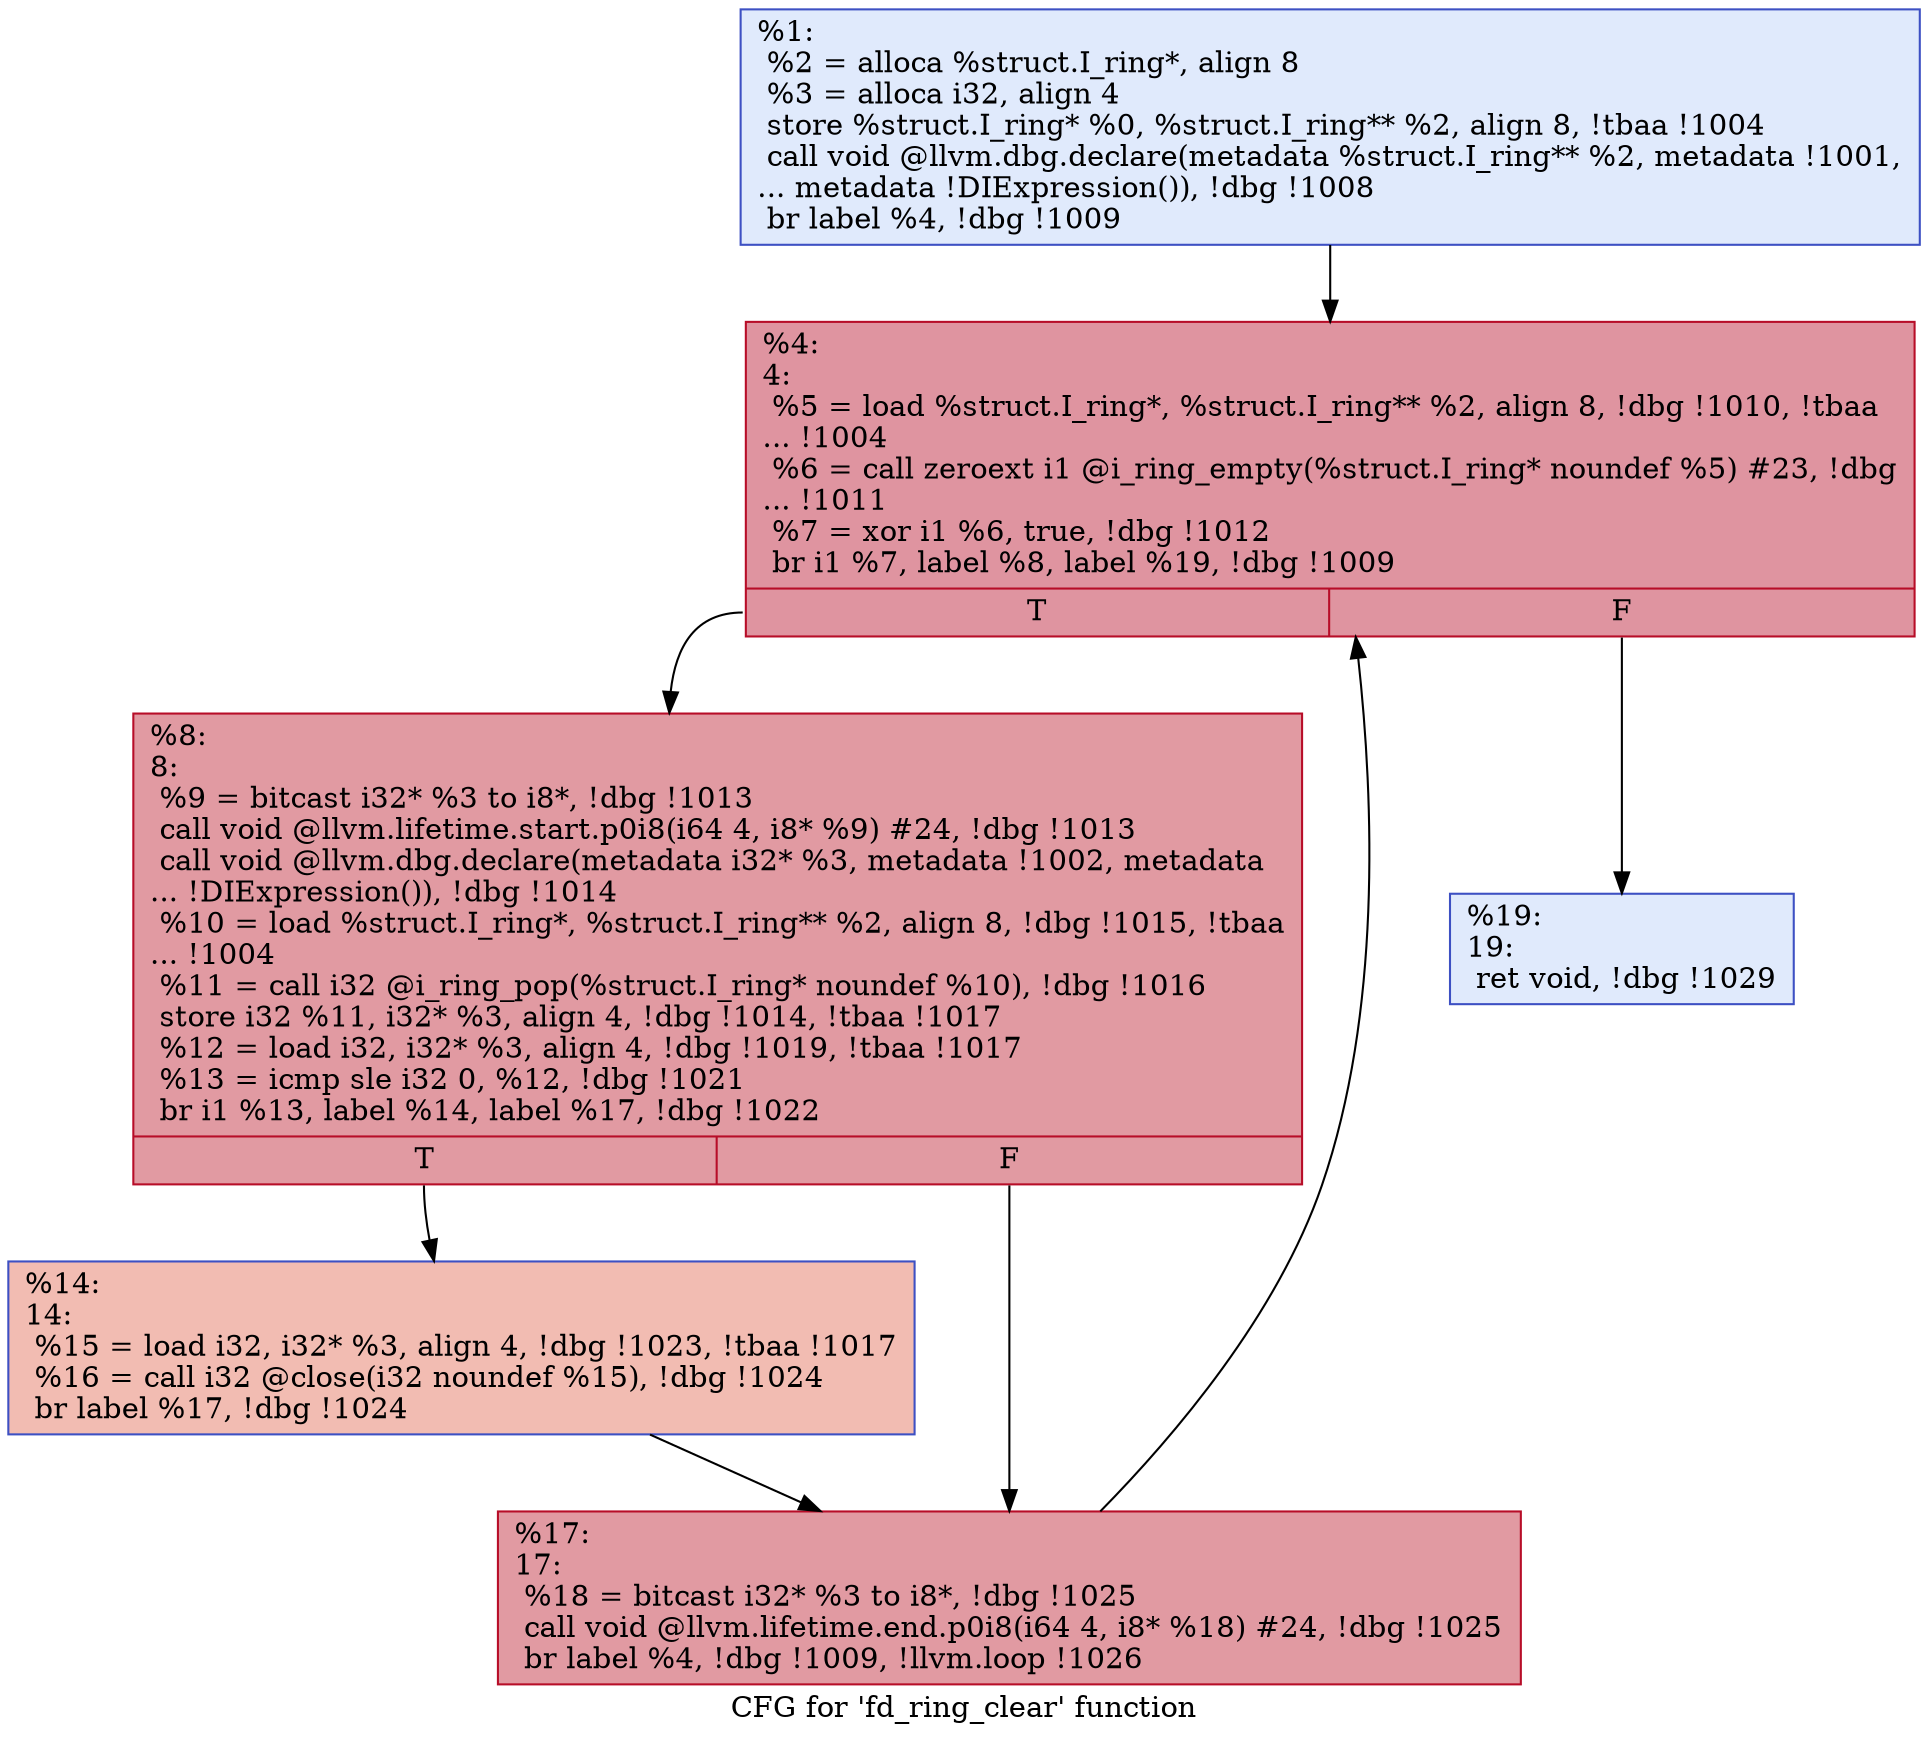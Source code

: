 digraph "CFG for 'fd_ring_clear' function" {
	label="CFG for 'fd_ring_clear' function";

	Node0x2132710 [shape=record,color="#3d50c3ff", style=filled, fillcolor="#b9d0f970",label="{%1:\l  %2 = alloca %struct.I_ring*, align 8\l  %3 = alloca i32, align 4\l  store %struct.I_ring* %0, %struct.I_ring** %2, align 8, !tbaa !1004\l  call void @llvm.dbg.declare(metadata %struct.I_ring** %2, metadata !1001,\l... metadata !DIExpression()), !dbg !1008\l  br label %4, !dbg !1009\l}"];
	Node0x2132710 -> Node0x21327a0;
	Node0x21327a0 [shape=record,color="#b70d28ff", style=filled, fillcolor="#b70d2870",label="{%4:\l4:                                                \l  %5 = load %struct.I_ring*, %struct.I_ring** %2, align 8, !dbg !1010, !tbaa\l... !1004\l  %6 = call zeroext i1 @i_ring_empty(%struct.I_ring* noundef %5) #23, !dbg\l... !1011\l  %7 = xor i1 %6, true, !dbg !1012\l  br i1 %7, label %8, label %19, !dbg !1009\l|{<s0>T|<s1>F}}"];
	Node0x21327a0:s0 -> Node0x21327f0;
	Node0x21327a0:s1 -> Node0x21328e0;
	Node0x21327f0 [shape=record,color="#b70d28ff", style=filled, fillcolor="#bb1b2c70",label="{%8:\l8:                                                \l  %9 = bitcast i32* %3 to i8*, !dbg !1013\l  call void @llvm.lifetime.start.p0i8(i64 4, i8* %9) #24, !dbg !1013\l  call void @llvm.dbg.declare(metadata i32* %3, metadata !1002, metadata\l... !DIExpression()), !dbg !1014\l  %10 = load %struct.I_ring*, %struct.I_ring** %2, align 8, !dbg !1015, !tbaa\l... !1004\l  %11 = call i32 @i_ring_pop(%struct.I_ring* noundef %10), !dbg !1016\l  store i32 %11, i32* %3, align 4, !dbg !1014, !tbaa !1017\l  %12 = load i32, i32* %3, align 4, !dbg !1019, !tbaa !1017\l  %13 = icmp sle i32 0, %12, !dbg !1021\l  br i1 %13, label %14, label %17, !dbg !1022\l|{<s0>T|<s1>F}}"];
	Node0x21327f0:s0 -> Node0x2132840;
	Node0x21327f0:s1 -> Node0x2132890;
	Node0x2132840 [shape=record,color="#3d50c3ff", style=filled, fillcolor="#e1675170",label="{%14:\l14:                                               \l  %15 = load i32, i32* %3, align 4, !dbg !1023, !tbaa !1017\l  %16 = call i32 @close(i32 noundef %15), !dbg !1024\l  br label %17, !dbg !1024\l}"];
	Node0x2132840 -> Node0x2132890;
	Node0x2132890 [shape=record,color="#b70d28ff", style=filled, fillcolor="#bb1b2c70",label="{%17:\l17:                                               \l  %18 = bitcast i32* %3 to i8*, !dbg !1025\l  call void @llvm.lifetime.end.p0i8(i64 4, i8* %18) #24, !dbg !1025\l  br label %4, !dbg !1009, !llvm.loop !1026\l}"];
	Node0x2132890 -> Node0x21327a0;
	Node0x21328e0 [shape=record,color="#3d50c3ff", style=filled, fillcolor="#b9d0f970",label="{%19:\l19:                                               \l  ret void, !dbg !1029\l}"];
}

